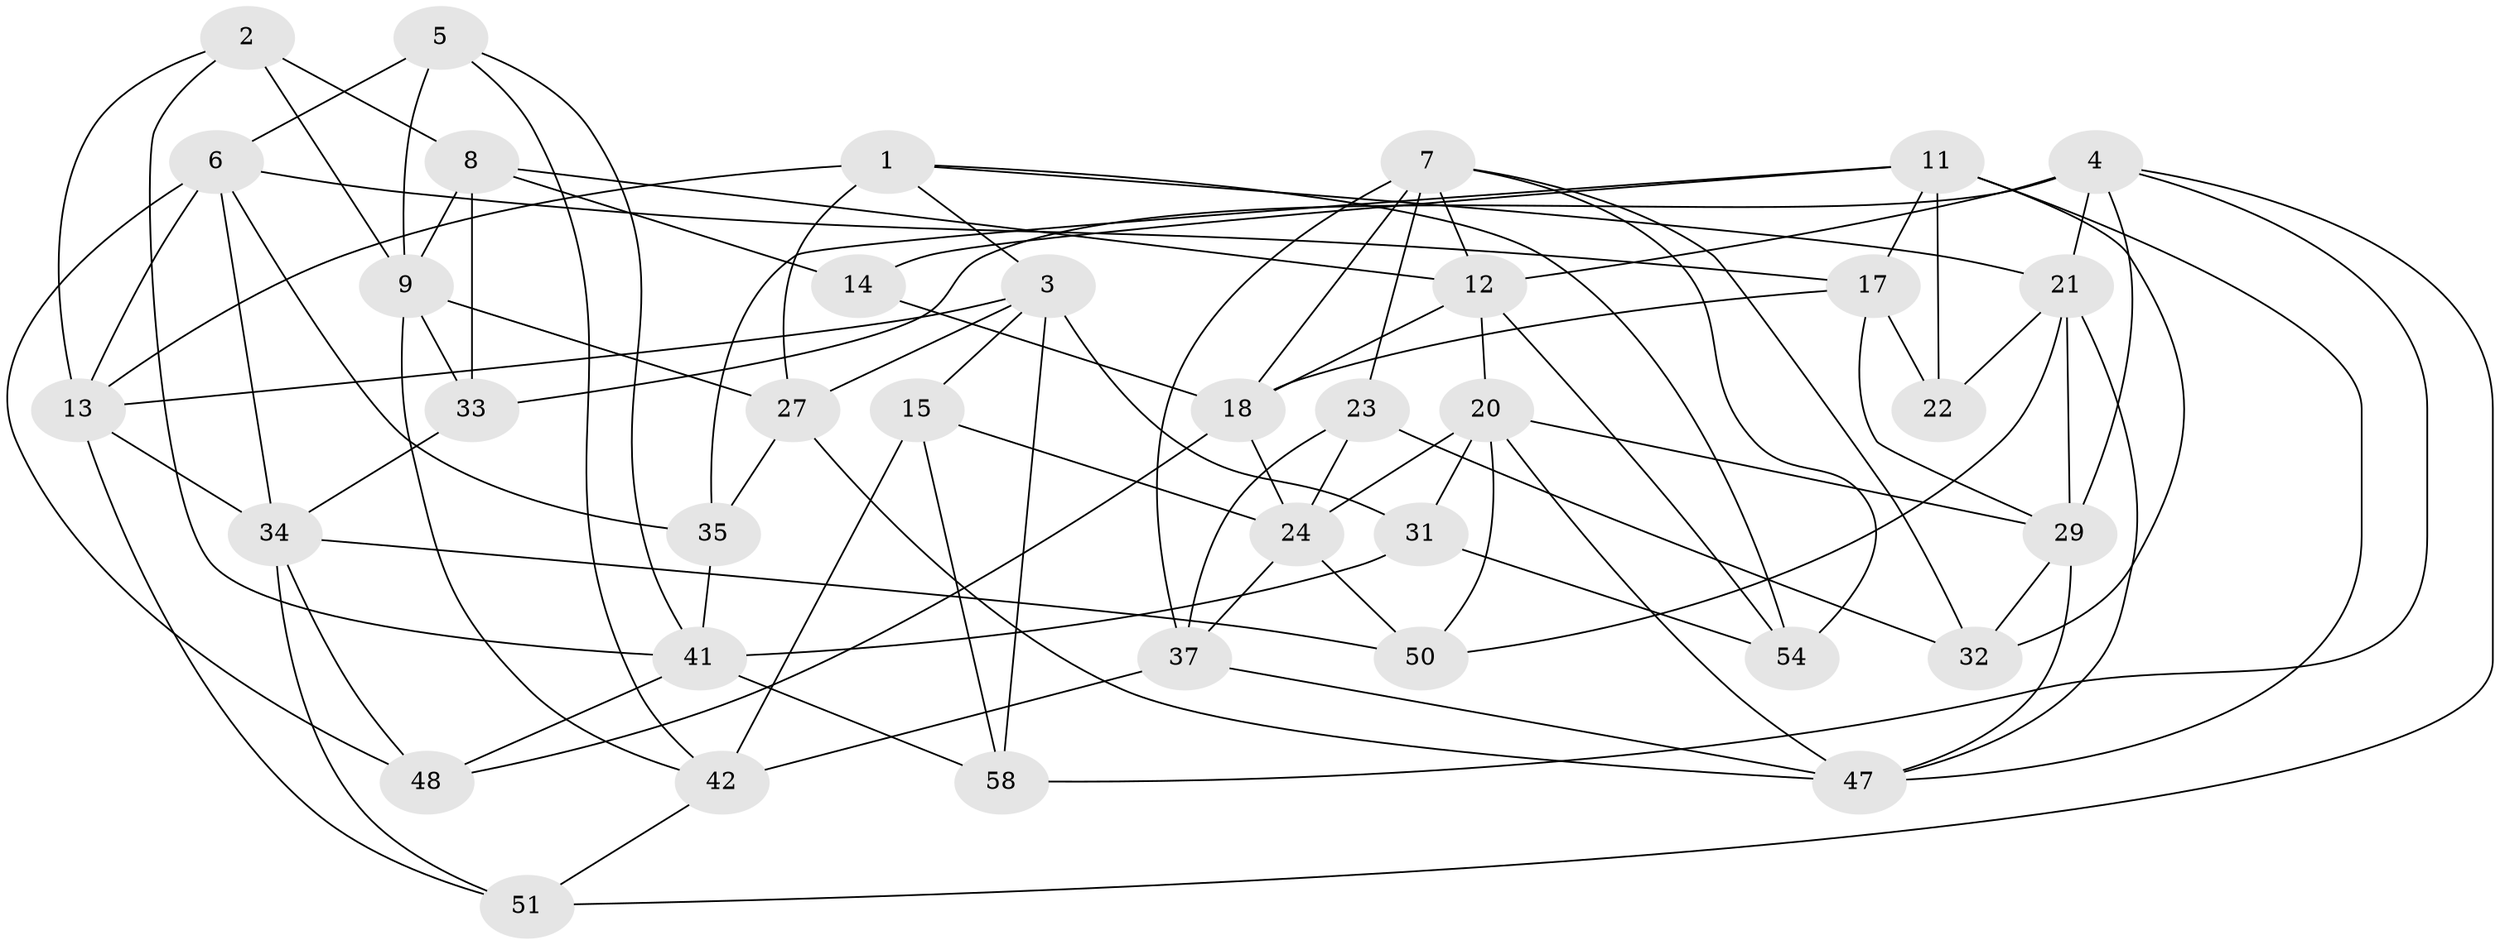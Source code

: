 // Generated by graph-tools (version 1.1) at 2025/52/02/27/25 19:52:30]
// undirected, 37 vertices, 92 edges
graph export_dot {
graph [start="1"]
  node [color=gray90,style=filled];
  1 [super="+30"];
  2;
  3 [super="+44"];
  4 [super="+38"];
  5;
  6 [super="+43"];
  7 [super="+28"];
  8 [super="+10"];
  9 [super="+25"];
  11 [super="+39"];
  12 [super="+49"];
  13 [super="+16"];
  14;
  15;
  17 [super="+19"];
  18 [super="+45"];
  20 [super="+26"];
  21 [super="+46"];
  22;
  23;
  24 [super="+36"];
  27 [super="+40"];
  29 [super="+57"];
  31;
  32;
  33;
  34 [super="+59"];
  35;
  37 [super="+55"];
  41 [super="+56"];
  42 [super="+52"];
  47 [super="+53"];
  48;
  50;
  51;
  54;
  58;
  1 -- 54;
  1 -- 13;
  1 -- 27 [weight=2];
  1 -- 21;
  1 -- 3;
  2 -- 8;
  2 -- 13;
  2 -- 9;
  2 -- 41;
  3 -- 31;
  3 -- 15;
  3 -- 27;
  3 -- 58;
  3 -- 13;
  4 -- 33;
  4 -- 29;
  4 -- 58;
  4 -- 51;
  4 -- 12;
  4 -- 21;
  5 -- 6;
  5 -- 42;
  5 -- 41;
  5 -- 9;
  6 -- 35;
  6 -- 48;
  6 -- 34;
  6 -- 13;
  6 -- 17;
  7 -- 54;
  7 -- 32;
  7 -- 37;
  7 -- 18;
  7 -- 12;
  7 -- 23;
  8 -- 14 [weight=2];
  8 -- 33;
  8 -- 12;
  8 -- 9;
  9 -- 27;
  9 -- 33;
  9 -- 42;
  11 -- 22;
  11 -- 32;
  11 -- 35;
  11 -- 14;
  11 -- 47;
  11 -- 17;
  12 -- 20;
  12 -- 54;
  12 -- 18;
  13 -- 51;
  13 -- 34;
  14 -- 18;
  15 -- 58;
  15 -- 24;
  15 -- 42;
  17 -- 22 [weight=2];
  17 -- 29;
  17 -- 18;
  18 -- 48;
  18 -- 24;
  20 -- 29;
  20 -- 50;
  20 -- 24;
  20 -- 31;
  20 -- 47;
  21 -- 22;
  21 -- 29;
  21 -- 50;
  21 -- 47;
  23 -- 37;
  23 -- 32;
  23 -- 24;
  24 -- 37;
  24 -- 50;
  27 -- 35;
  27 -- 47;
  29 -- 32;
  29 -- 47;
  31 -- 41;
  31 -- 54;
  33 -- 34;
  34 -- 51;
  34 -- 48;
  34 -- 50;
  35 -- 41;
  37 -- 42 [weight=2];
  37 -- 47;
  41 -- 48;
  41 -- 58;
  42 -- 51;
}
